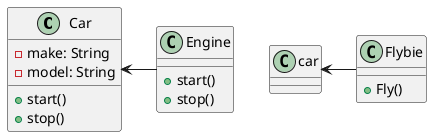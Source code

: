 @startuml car emgine 

class Car {
    - make: String 
    - model: String 
    + start()
    + stop()
}

class Engine {
    + start()
    + stop()
}


Car <- Engine

class Flybie {
    + Fly()
}

car <- Flybie

@enduml